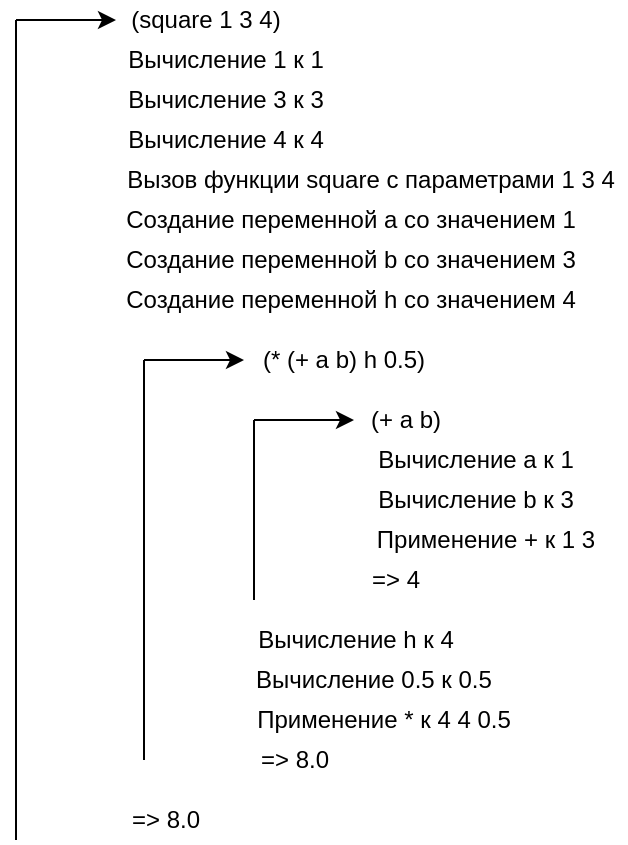 <mxfile version="12.7.8" type="device"><diagram id="ZdomNy9IrLoDapWDNxTv" name="Page-1"><mxGraphModel dx="813" dy="407" grid="1" gridSize="10" guides="1" tooltips="1" connect="1" arrows="1" fold="1" page="1" pageScale="1" pageWidth="827" pageHeight="1169" math="0" shadow="0"><root><mxCell id="0"/><mxCell id="1" parent="0"/><mxCell id="QkE3BGOZjkNBrFbxDtLa-7" value="" style="endArrow=none;html=1;" parent="1" edge="1"><mxGeometry width="50" height="50" relative="1" as="geometry"><mxPoint x="350" y="530" as="sourcePoint"/><mxPoint x="350" y="120" as="targetPoint"/></mxGeometry></mxCell><mxCell id="QkE3BGOZjkNBrFbxDtLa-8" value="" style="endArrow=classic;html=1;" parent="1" edge="1"><mxGeometry width="50" height="50" relative="1" as="geometry"><mxPoint x="350" y="120" as="sourcePoint"/><mxPoint x="400" y="120" as="targetPoint"/></mxGeometry></mxCell><mxCell id="QkE3BGOZjkNBrFbxDtLa-9" value="(square 1 3 4)" style="text;html=1;strokeColor=none;fillColor=none;align=center;verticalAlign=middle;whiteSpace=wrap;rounded=0;" parent="1" vertex="1"><mxGeometry x="405" y="110" width="80" height="20" as="geometry"/></mxCell><mxCell id="QkE3BGOZjkNBrFbxDtLa-76" value="Вычисление 1 к 1" style="text;html=1;strokeColor=none;fillColor=none;align=center;verticalAlign=middle;whiteSpace=wrap;rounded=0;" parent="1" vertex="1"><mxGeometry x="405" y="130" width="100" height="20" as="geometry"/></mxCell><mxCell id="QkE3BGOZjkNBrFbxDtLa-77" value="Вычисление 3 к 3" style="text;html=1;strokeColor=none;fillColor=none;align=center;verticalAlign=middle;whiteSpace=wrap;rounded=0;" parent="1" vertex="1"><mxGeometry x="405" y="150" width="100" height="20" as="geometry"/></mxCell><mxCell id="QkE3BGOZjkNBrFbxDtLa-78" value="Вызов функции square с параметрами 1 3 4" style="text;html=1;strokeColor=none;fillColor=none;align=center;verticalAlign=middle;whiteSpace=wrap;rounded=0;" parent="1" vertex="1"><mxGeometry x="400" y="190" width="255" height="20" as="geometry"/></mxCell><mxCell id="QkE3BGOZjkNBrFbxDtLa-79" value="Создание переменной а со значением 1" style="text;html=1;strokeColor=none;fillColor=none;align=center;verticalAlign=middle;whiteSpace=wrap;rounded=0;" parent="1" vertex="1"><mxGeometry x="400" y="210" width="235" height="20" as="geometry"/></mxCell><mxCell id="QkE3BGOZjkNBrFbxDtLa-80" value="Создание переменной b со значением 3" style="text;html=1;strokeColor=none;fillColor=none;align=center;verticalAlign=middle;whiteSpace=wrap;rounded=0;" parent="1" vertex="1"><mxGeometry x="400" y="230" width="235" height="20" as="geometry"/></mxCell><mxCell id="QkE3BGOZjkNBrFbxDtLa-111" value="Вычисление 4 к 4" style="text;html=1;strokeColor=none;fillColor=none;align=center;verticalAlign=middle;whiteSpace=wrap;rounded=0;" parent="1" vertex="1"><mxGeometry x="405" y="170" width="100" height="20" as="geometry"/></mxCell><mxCell id="QkE3BGOZjkNBrFbxDtLa-114" value="Создание переменной h со значением 4" style="text;html=1;strokeColor=none;fillColor=none;align=center;verticalAlign=middle;whiteSpace=wrap;rounded=0;" parent="1" vertex="1"><mxGeometry x="400" y="250" width="235" height="20" as="geometry"/></mxCell><mxCell id="QkE3BGOZjkNBrFbxDtLa-115" value="" style="endArrow=none;html=1;" parent="1" edge="1"><mxGeometry width="50" height="50" relative="1" as="geometry"><mxPoint x="414" y="490" as="sourcePoint"/><mxPoint x="414" y="290" as="targetPoint"/></mxGeometry></mxCell><mxCell id="QkE3BGOZjkNBrFbxDtLa-116" value="" style="endArrow=classic;html=1;" parent="1" edge="1"><mxGeometry width="50" height="50" relative="1" as="geometry"><mxPoint x="414" y="290" as="sourcePoint"/><mxPoint x="464" y="290" as="targetPoint"/></mxGeometry></mxCell><mxCell id="QkE3BGOZjkNBrFbxDtLa-117" value="(* (+ a b) h 0.5)" style="text;html=1;strokeColor=none;fillColor=none;align=center;verticalAlign=middle;whiteSpace=wrap;rounded=0;" parent="1" vertex="1"><mxGeometry x="469" y="280" width="90" height="20" as="geometry"/></mxCell><mxCell id="nAUxq8htoFSDWneIPDwh-1" value="" style="endArrow=none;html=1;" edge="1" parent="1"><mxGeometry width="50" height="50" relative="1" as="geometry"><mxPoint x="469" y="410" as="sourcePoint"/><mxPoint x="469" y="320" as="targetPoint"/></mxGeometry></mxCell><mxCell id="nAUxq8htoFSDWneIPDwh-2" value="" style="endArrow=classic;html=1;" edge="1" parent="1"><mxGeometry width="50" height="50" relative="1" as="geometry"><mxPoint x="469" y="320" as="sourcePoint"/><mxPoint x="519" y="320" as="targetPoint"/></mxGeometry></mxCell><mxCell id="nAUxq8htoFSDWneIPDwh-3" value="(+ a b)" style="text;html=1;strokeColor=none;fillColor=none;align=center;verticalAlign=middle;whiteSpace=wrap;rounded=0;" vertex="1" parent="1"><mxGeometry x="500" y="310" width="90" height="20" as="geometry"/></mxCell><mxCell id="nAUxq8htoFSDWneIPDwh-4" value="Вычисление a к 1" style="text;html=1;strokeColor=none;fillColor=none;align=center;verticalAlign=middle;whiteSpace=wrap;rounded=0;" vertex="1" parent="1"><mxGeometry x="520" y="330" width="120" height="20" as="geometry"/></mxCell><mxCell id="nAUxq8htoFSDWneIPDwh-5" value="Вычисление b к 3" style="text;html=1;strokeColor=none;fillColor=none;align=center;verticalAlign=middle;whiteSpace=wrap;rounded=0;" vertex="1" parent="1"><mxGeometry x="520" y="350" width="120" height="20" as="geometry"/></mxCell><mxCell id="nAUxq8htoFSDWneIPDwh-8" value="Применение + к 1 3" style="text;html=1;strokeColor=none;fillColor=none;align=center;verticalAlign=middle;whiteSpace=wrap;rounded=0;" vertex="1" parent="1"><mxGeometry x="525" y="370" width="120" height="20" as="geometry"/></mxCell><mxCell id="nAUxq8htoFSDWneIPDwh-9" value="=&amp;gt; 4" style="text;html=1;strokeColor=none;fillColor=none;align=center;verticalAlign=middle;whiteSpace=wrap;rounded=0;" vertex="1" parent="1"><mxGeometry x="480" y="390" width="120" height="20" as="geometry"/></mxCell><mxCell id="nAUxq8htoFSDWneIPDwh-10" value="Вычисление h к 4" style="text;html=1;strokeColor=none;fillColor=none;align=center;verticalAlign=middle;whiteSpace=wrap;rounded=0;" vertex="1" parent="1"><mxGeometry x="460" y="420" width="120" height="20" as="geometry"/></mxCell><mxCell id="nAUxq8htoFSDWneIPDwh-11" value="Вычисление 0.5 к 0.5" style="text;html=1;strokeColor=none;fillColor=none;align=center;verticalAlign=middle;whiteSpace=wrap;rounded=0;" vertex="1" parent="1"><mxGeometry x="469" y="440" width="120" height="20" as="geometry"/></mxCell><mxCell id="nAUxq8htoFSDWneIPDwh-12" value="Применение * к 4 4 0.5" style="text;html=1;strokeColor=none;fillColor=none;align=center;verticalAlign=middle;whiteSpace=wrap;rounded=0;" vertex="1" parent="1"><mxGeometry x="469" y="460" width="130" height="20" as="geometry"/></mxCell><mxCell id="nAUxq8htoFSDWneIPDwh-13" value="=&amp;gt; 8.0" style="text;html=1;strokeColor=none;fillColor=none;align=center;verticalAlign=middle;whiteSpace=wrap;rounded=0;" vertex="1" parent="1"><mxGeometry x="469" y="480" width="41" height="20" as="geometry"/></mxCell><mxCell id="nAUxq8htoFSDWneIPDwh-14" value="=&amp;gt; 8.0" style="text;html=1;strokeColor=none;fillColor=none;align=center;verticalAlign=middle;whiteSpace=wrap;rounded=0;" vertex="1" parent="1"><mxGeometry x="365" y="510" width="120" height="20" as="geometry"/></mxCell></root></mxGraphModel></diagram></mxfile>